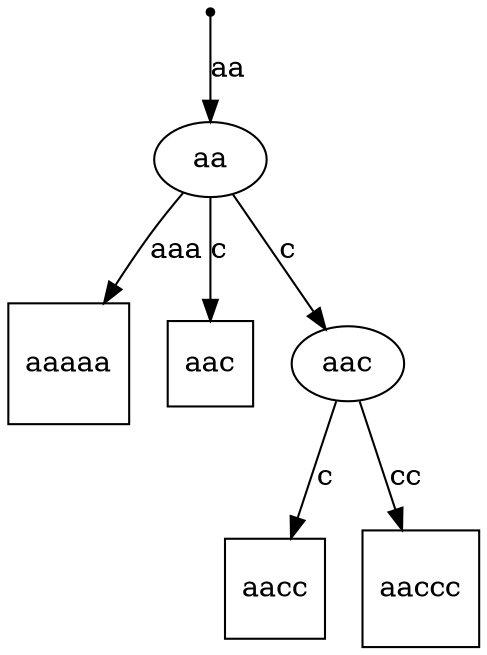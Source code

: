digraph nameOfGraph3 { aaaaa, aac_1, aacc, aaccc [shape=square]; aac_1, aac_2 [label=aac]; start [shape=point]; start-> aa[label=aa]; aa -> aaaaa[label=aaa]; aa -> aac_1[label=c]; aa -> aac_2[label=c]; aac_2 -> aacc[label=c]; aac_2 -> aaccc[label=cc]; }
